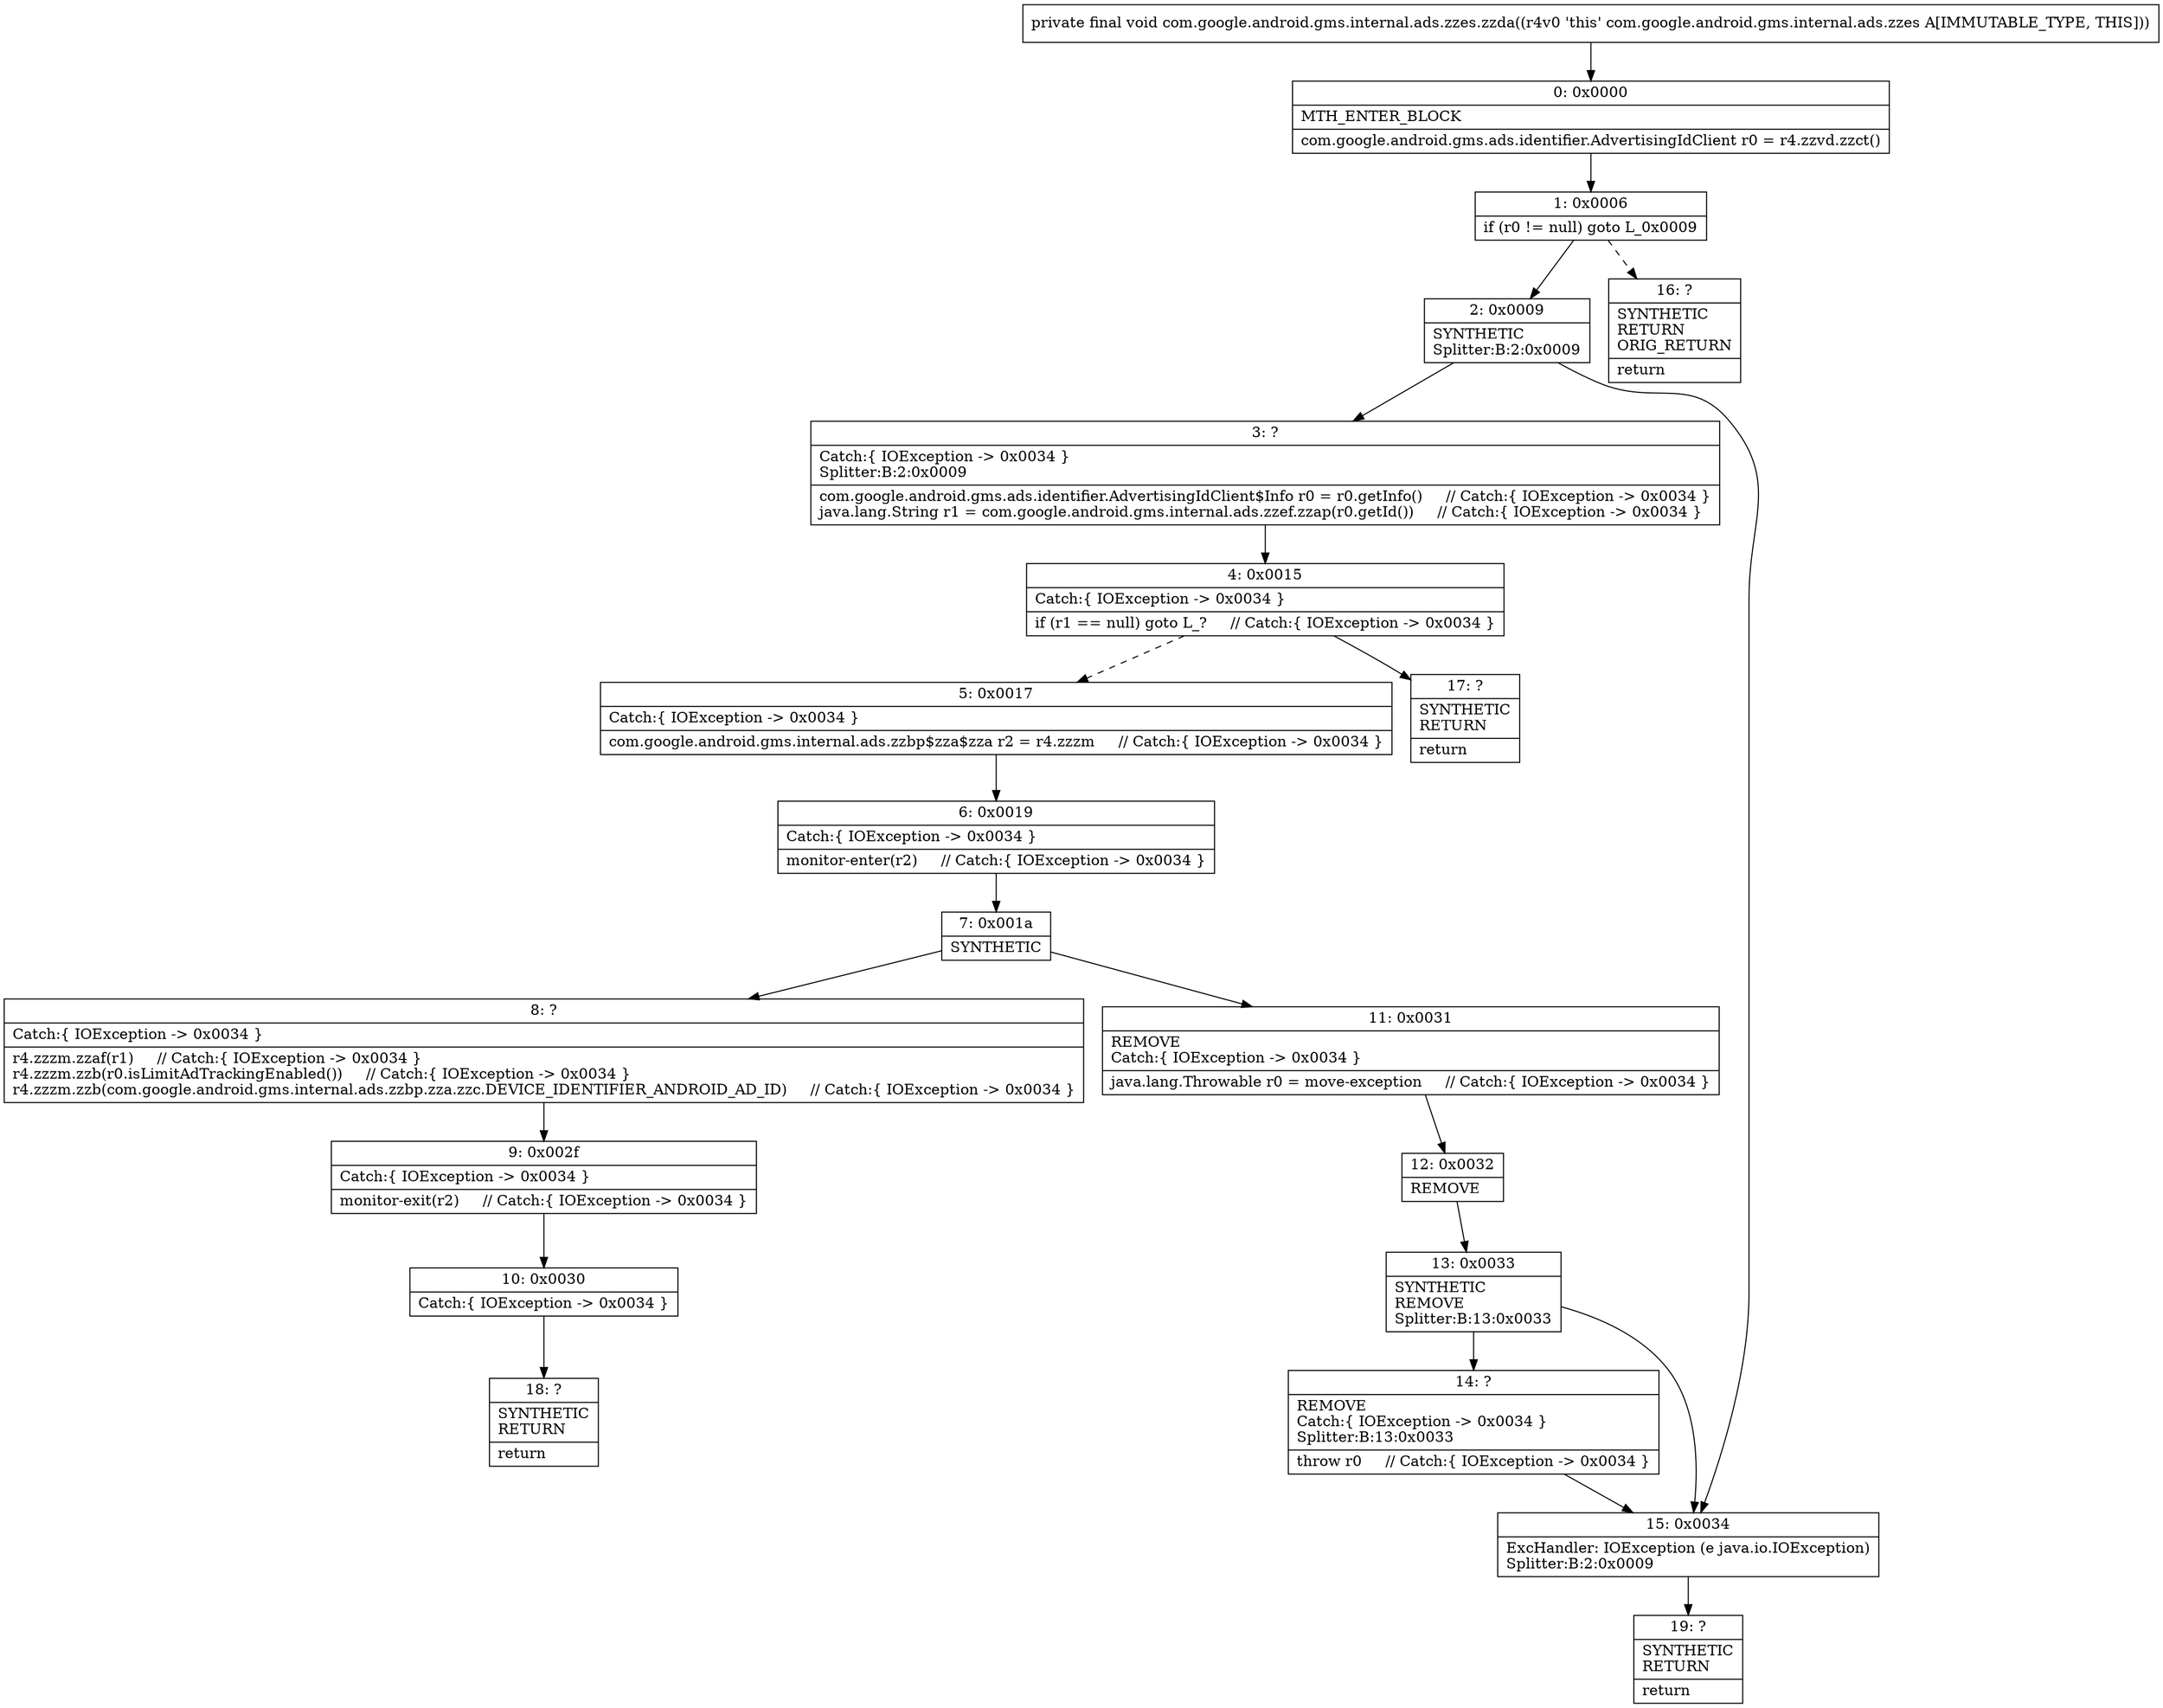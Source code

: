 digraph "CFG forcom.google.android.gms.internal.ads.zzes.zzda()V" {
Node_0 [shape=record,label="{0\:\ 0x0000|MTH_ENTER_BLOCK\l|com.google.android.gms.ads.identifier.AdvertisingIdClient r0 = r4.zzvd.zzct()\l}"];
Node_1 [shape=record,label="{1\:\ 0x0006|if (r0 != null) goto L_0x0009\l}"];
Node_2 [shape=record,label="{2\:\ 0x0009|SYNTHETIC\lSplitter:B:2:0x0009\l}"];
Node_3 [shape=record,label="{3\:\ ?|Catch:\{ IOException \-\> 0x0034 \}\lSplitter:B:2:0x0009\l|com.google.android.gms.ads.identifier.AdvertisingIdClient$Info r0 = r0.getInfo()     \/\/ Catch:\{ IOException \-\> 0x0034 \}\ljava.lang.String r1 = com.google.android.gms.internal.ads.zzef.zzap(r0.getId())     \/\/ Catch:\{ IOException \-\> 0x0034 \}\l}"];
Node_4 [shape=record,label="{4\:\ 0x0015|Catch:\{ IOException \-\> 0x0034 \}\l|if (r1 == null) goto L_?     \/\/ Catch:\{ IOException \-\> 0x0034 \}\l}"];
Node_5 [shape=record,label="{5\:\ 0x0017|Catch:\{ IOException \-\> 0x0034 \}\l|com.google.android.gms.internal.ads.zzbp$zza$zza r2 = r4.zzzm     \/\/ Catch:\{ IOException \-\> 0x0034 \}\l}"];
Node_6 [shape=record,label="{6\:\ 0x0019|Catch:\{ IOException \-\> 0x0034 \}\l|monitor\-enter(r2)     \/\/ Catch:\{ IOException \-\> 0x0034 \}\l}"];
Node_7 [shape=record,label="{7\:\ 0x001a|SYNTHETIC\l}"];
Node_8 [shape=record,label="{8\:\ ?|Catch:\{ IOException \-\> 0x0034 \}\l|r4.zzzm.zzaf(r1)     \/\/ Catch:\{ IOException \-\> 0x0034 \}\lr4.zzzm.zzb(r0.isLimitAdTrackingEnabled())     \/\/ Catch:\{ IOException \-\> 0x0034 \}\lr4.zzzm.zzb(com.google.android.gms.internal.ads.zzbp.zza.zzc.DEVICE_IDENTIFIER_ANDROID_AD_ID)     \/\/ Catch:\{ IOException \-\> 0x0034 \}\l}"];
Node_9 [shape=record,label="{9\:\ 0x002f|Catch:\{ IOException \-\> 0x0034 \}\l|monitor\-exit(r2)     \/\/ Catch:\{ IOException \-\> 0x0034 \}\l}"];
Node_10 [shape=record,label="{10\:\ 0x0030|Catch:\{ IOException \-\> 0x0034 \}\l}"];
Node_11 [shape=record,label="{11\:\ 0x0031|REMOVE\lCatch:\{ IOException \-\> 0x0034 \}\l|java.lang.Throwable r0 = move\-exception     \/\/ Catch:\{ IOException \-\> 0x0034 \}\l}"];
Node_12 [shape=record,label="{12\:\ 0x0032|REMOVE\l}"];
Node_13 [shape=record,label="{13\:\ 0x0033|SYNTHETIC\lREMOVE\lSplitter:B:13:0x0033\l}"];
Node_14 [shape=record,label="{14\:\ ?|REMOVE\lCatch:\{ IOException \-\> 0x0034 \}\lSplitter:B:13:0x0033\l|throw r0     \/\/ Catch:\{ IOException \-\> 0x0034 \}\l}"];
Node_15 [shape=record,label="{15\:\ 0x0034|ExcHandler: IOException (e java.io.IOException)\lSplitter:B:2:0x0009\l}"];
Node_16 [shape=record,label="{16\:\ ?|SYNTHETIC\lRETURN\lORIG_RETURN\l|return\l}"];
Node_17 [shape=record,label="{17\:\ ?|SYNTHETIC\lRETURN\l|return\l}"];
Node_18 [shape=record,label="{18\:\ ?|SYNTHETIC\lRETURN\l|return\l}"];
Node_19 [shape=record,label="{19\:\ ?|SYNTHETIC\lRETURN\l|return\l}"];
MethodNode[shape=record,label="{private final void com.google.android.gms.internal.ads.zzes.zzda((r4v0 'this' com.google.android.gms.internal.ads.zzes A[IMMUTABLE_TYPE, THIS])) }"];
MethodNode -> Node_0;
Node_0 -> Node_1;
Node_1 -> Node_2;
Node_1 -> Node_16[style=dashed];
Node_2 -> Node_3;
Node_2 -> Node_15;
Node_3 -> Node_4;
Node_4 -> Node_5[style=dashed];
Node_4 -> Node_17;
Node_5 -> Node_6;
Node_6 -> Node_7;
Node_7 -> Node_8;
Node_7 -> Node_11;
Node_8 -> Node_9;
Node_9 -> Node_10;
Node_10 -> Node_18;
Node_11 -> Node_12;
Node_12 -> Node_13;
Node_13 -> Node_14;
Node_13 -> Node_15;
Node_14 -> Node_15;
Node_15 -> Node_19;
}

